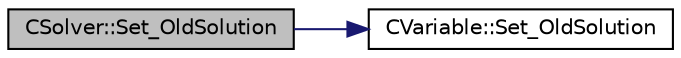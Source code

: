 digraph "CSolver::Set_OldSolution"
{
  edge [fontname="Helvetica",fontsize="10",labelfontname="Helvetica",labelfontsize="10"];
  node [fontname="Helvetica",fontsize="10",shape=record];
  rankdir="LR";
  Node4233 [label="CSolver::Set_OldSolution",height=0.2,width=0.4,color="black", fillcolor="grey75", style="filled", fontcolor="black"];
  Node4233 -> Node4234 [color="midnightblue",fontsize="10",style="solid",fontname="Helvetica"];
  Node4234 [label="CVariable::Set_OldSolution",height=0.2,width=0.4,color="black", fillcolor="white", style="filled",URL="$class_c_variable.html#af7ab5687fab17a8840ebcbf1f1927634",tooltip="Set old variables to the value of the current variables. "];
}
